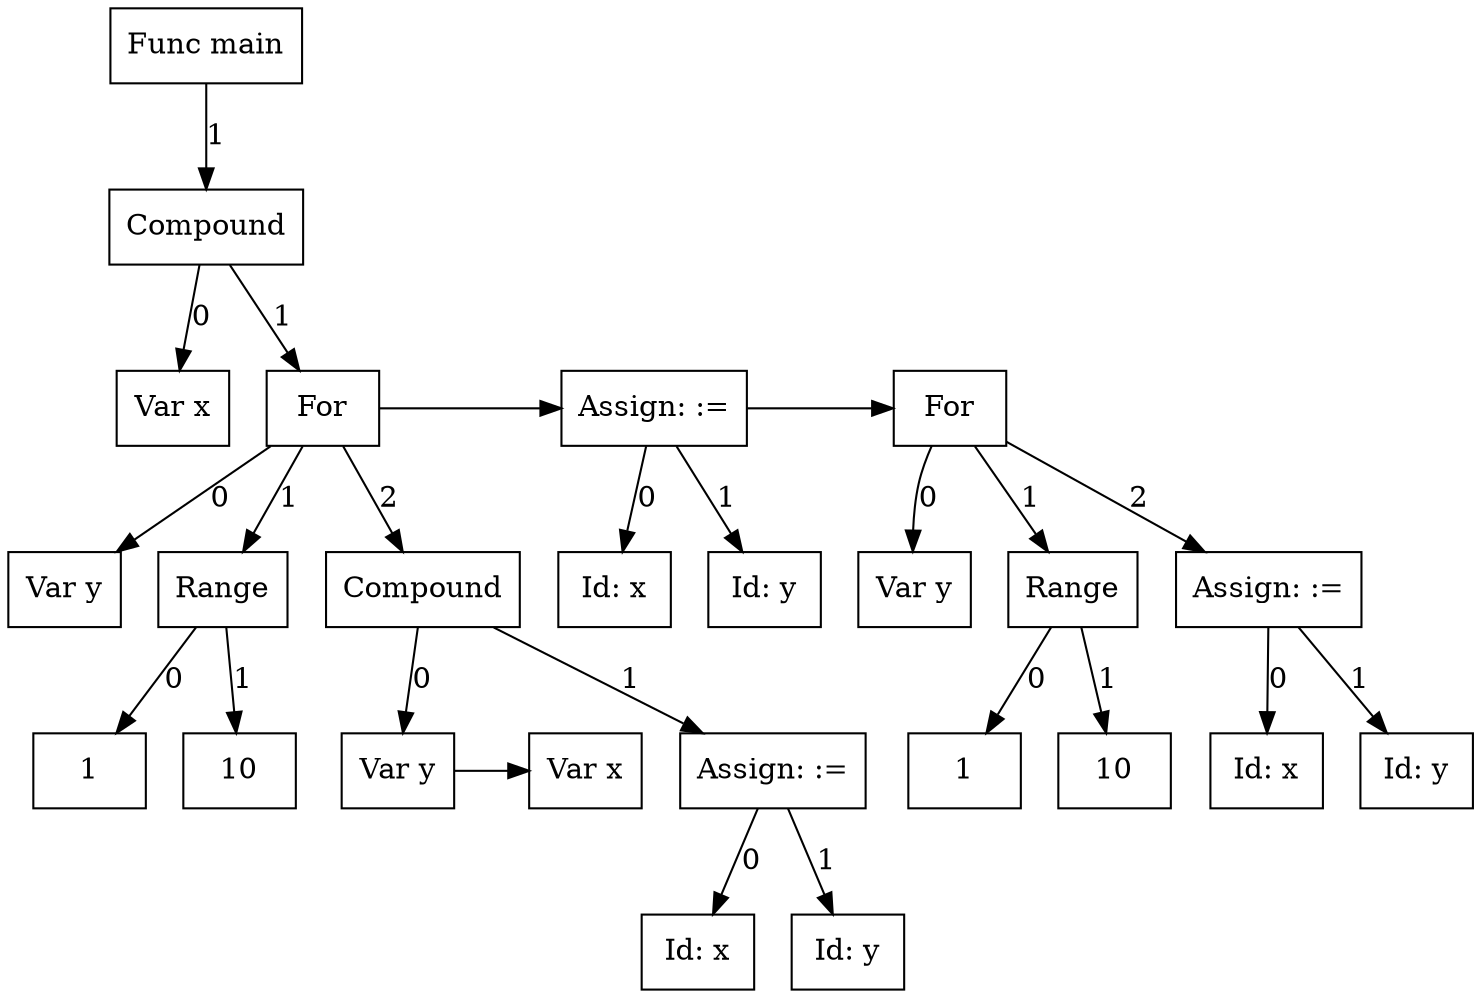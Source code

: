digraph G {
node24 [label="Func main"; shape=box];
subgraph childNames_24 {
rankdir="LR"; rank="same"; ordering=out
node23 [label="Compound"; shape=box];
}

subgraph childPtrs_24 {
rankdir="TB";
node24 -> node23 [label="1"];
}

subgraph childNames_23 {
rankdir="LR"; rank="same"; ordering=out
node0 [label="Var x"; shape=box];
node10 [label="For"; shape=box];
}

subgraph childPtrs_23 {
rankdir="TB";
node23 -> node0 [label="0"];
node23 -> node10 [label="1"];
}

subgraph childNames_10 {
rankdir="LR"; rank="same"; ordering=out
node11 [label="Var y"; shape=box];
node3 [label="Range"; shape=box];
node9 [label="Compound"; shape=box];
}

subgraph childPtrs_10 {
rankdir="TB";
node10 -> node11 [label="0"];
node10 -> node3 [label="1"];
node10 -> node9 [label="2"];
}

subgraph childNames_3 {
rankdir="LR"; rank="same"; ordering=out
node1 [label="1"; shape=box];
node2 [label="10"; shape=box];
}

subgraph childPtrs_3 {
rankdir="TB";
node3 -> node1 [label="0"];
node3 -> node2 [label="1"];
}

subgraph childNames_9 {
rankdir="LR"; rank="same"; ordering=out
node4 [label="Var y"; shape=box];
node8 [label="Assign: :="; shape=box];
}

subgraph childPtrs_9 {
rankdir="TB";
node9 -> node4 [label="0"];
node9 -> node8 [label="1"];
}

subgraph SibNames_4 {
rankdir="LR"; rank="same";
node4 [label="Var y"; shape=box];
node5 [label="Var x"; shape=box];
}

subgraph SibPtrs_4 {
rankdir="LR";
node4 -> node5;
}

subgraph childNames_8 {
rankdir="LR"; rank="same"; ordering=out
node6 [label="Id: x"; shape=box];
node7 [label="Id: y"; shape=box];
}

subgraph childPtrs_8 {
rankdir="TB";
node8 -> node6 [label="0"];
node8 -> node7 [label="1"];
}

subgraph SibNames_10 {
rankdir="LR"; rank="same";
node10 [label="For"; shape=box];
node14 [label="Assign: :="; shape=box];
node21 [label="For"; shape=box];
}

subgraph SibPtrs_10 {
rankdir="LR";
node10 -> node14;
node14 -> node21;
}

subgraph childNames_14 {
rankdir="LR"; rank="same"; ordering=out
node12 [label="Id: x"; shape=box];
node13 [label="Id: y"; shape=box];
}

subgraph childPtrs_14 {
rankdir="TB";
node14 -> node12 [label="0"];
node14 -> node13 [label="1"];
}

subgraph childNames_21 {
rankdir="LR"; rank="same"; ordering=out
node22 [label="Var y"; shape=box];
node17 [label="Range"; shape=box];
node20 [label="Assign: :="; shape=box];
}

subgraph childPtrs_21 {
rankdir="TB";
node21 -> node22 [label="0"];
node21 -> node17 [label="1"];
node21 -> node20 [label="2"];
}

subgraph childNames_17 {
rankdir="LR"; rank="same"; ordering=out
node15 [label="1"; shape=box];
node16 [label="10"; shape=box];
}

subgraph childPtrs_17 {
rankdir="TB";
node17 -> node15 [label="0"];
node17 -> node16 [label="1"];
}

subgraph childNames_20 {
rankdir="LR"; rank="same"; ordering=out
node18 [label="Id: x"; shape=box];
node19 [label="Id: y"; shape=box];
}

subgraph childPtrs_20 {
rankdir="TB";
node20 -> node18 [label="0"];
node20 -> node19 [label="1"];
}

}
